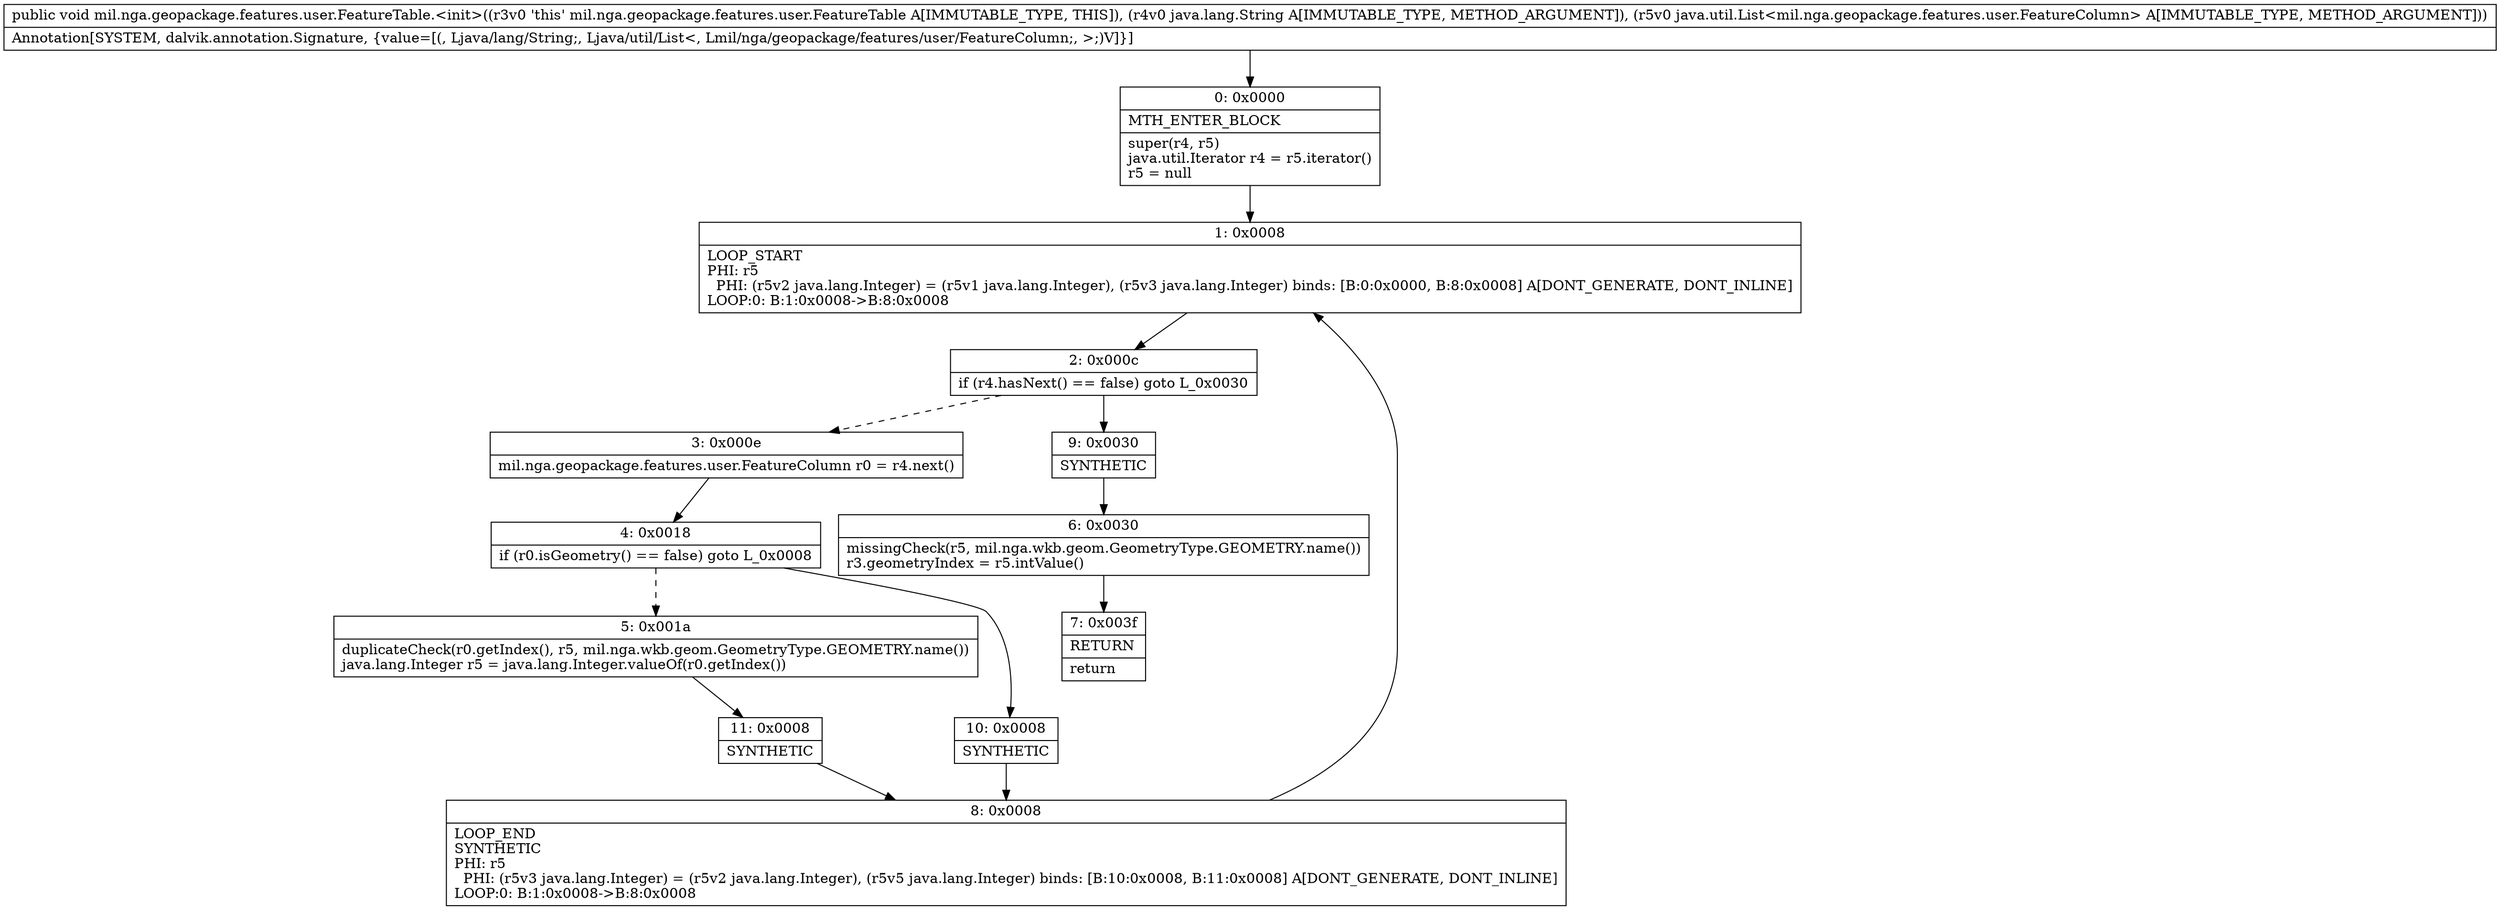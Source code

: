 digraph "CFG formil.nga.geopackage.features.user.FeatureTable.\<init\>(Ljava\/lang\/String;Ljava\/util\/List;)V" {
Node_0 [shape=record,label="{0\:\ 0x0000|MTH_ENTER_BLOCK\l|super(r4, r5)\ljava.util.Iterator r4 = r5.iterator()\lr5 = null\l}"];
Node_1 [shape=record,label="{1\:\ 0x0008|LOOP_START\lPHI: r5 \l  PHI: (r5v2 java.lang.Integer) = (r5v1 java.lang.Integer), (r5v3 java.lang.Integer) binds: [B:0:0x0000, B:8:0x0008] A[DONT_GENERATE, DONT_INLINE]\lLOOP:0: B:1:0x0008\-\>B:8:0x0008\l}"];
Node_2 [shape=record,label="{2\:\ 0x000c|if (r4.hasNext() == false) goto L_0x0030\l}"];
Node_3 [shape=record,label="{3\:\ 0x000e|mil.nga.geopackage.features.user.FeatureColumn r0 = r4.next()\l}"];
Node_4 [shape=record,label="{4\:\ 0x0018|if (r0.isGeometry() == false) goto L_0x0008\l}"];
Node_5 [shape=record,label="{5\:\ 0x001a|duplicateCheck(r0.getIndex(), r5, mil.nga.wkb.geom.GeometryType.GEOMETRY.name())\ljava.lang.Integer r5 = java.lang.Integer.valueOf(r0.getIndex())\l}"];
Node_6 [shape=record,label="{6\:\ 0x0030|missingCheck(r5, mil.nga.wkb.geom.GeometryType.GEOMETRY.name())\lr3.geometryIndex = r5.intValue()\l}"];
Node_7 [shape=record,label="{7\:\ 0x003f|RETURN\l|return\l}"];
Node_8 [shape=record,label="{8\:\ 0x0008|LOOP_END\lSYNTHETIC\lPHI: r5 \l  PHI: (r5v3 java.lang.Integer) = (r5v2 java.lang.Integer), (r5v5 java.lang.Integer) binds: [B:10:0x0008, B:11:0x0008] A[DONT_GENERATE, DONT_INLINE]\lLOOP:0: B:1:0x0008\-\>B:8:0x0008\l}"];
Node_9 [shape=record,label="{9\:\ 0x0030|SYNTHETIC\l}"];
Node_10 [shape=record,label="{10\:\ 0x0008|SYNTHETIC\l}"];
Node_11 [shape=record,label="{11\:\ 0x0008|SYNTHETIC\l}"];
MethodNode[shape=record,label="{public void mil.nga.geopackage.features.user.FeatureTable.\<init\>((r3v0 'this' mil.nga.geopackage.features.user.FeatureTable A[IMMUTABLE_TYPE, THIS]), (r4v0 java.lang.String A[IMMUTABLE_TYPE, METHOD_ARGUMENT]), (r5v0 java.util.List\<mil.nga.geopackage.features.user.FeatureColumn\> A[IMMUTABLE_TYPE, METHOD_ARGUMENT]))  | Annotation[SYSTEM, dalvik.annotation.Signature, \{value=[(, Ljava\/lang\/String;, Ljava\/util\/List\<, Lmil\/nga\/geopackage\/features\/user\/FeatureColumn;, \>;)V]\}]\l}"];
MethodNode -> Node_0;
Node_0 -> Node_1;
Node_1 -> Node_2;
Node_2 -> Node_3[style=dashed];
Node_2 -> Node_9;
Node_3 -> Node_4;
Node_4 -> Node_5[style=dashed];
Node_4 -> Node_10;
Node_5 -> Node_11;
Node_6 -> Node_7;
Node_8 -> Node_1;
Node_9 -> Node_6;
Node_10 -> Node_8;
Node_11 -> Node_8;
}

